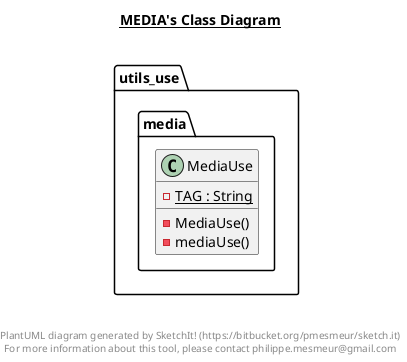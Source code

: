 @startuml

title __MEDIA's Class Diagram__\n

  namespace utils_use.media {
    class utils_use.media.MediaUse {
        {static} - TAG : String
        - MediaUse()
        - mediaUse()
    }
  }
  



right footer


PlantUML diagram generated by SketchIt! (https://bitbucket.org/pmesmeur/sketch.it)
For more information about this tool, please contact philippe.mesmeur@gmail.com
endfooter

@enduml
